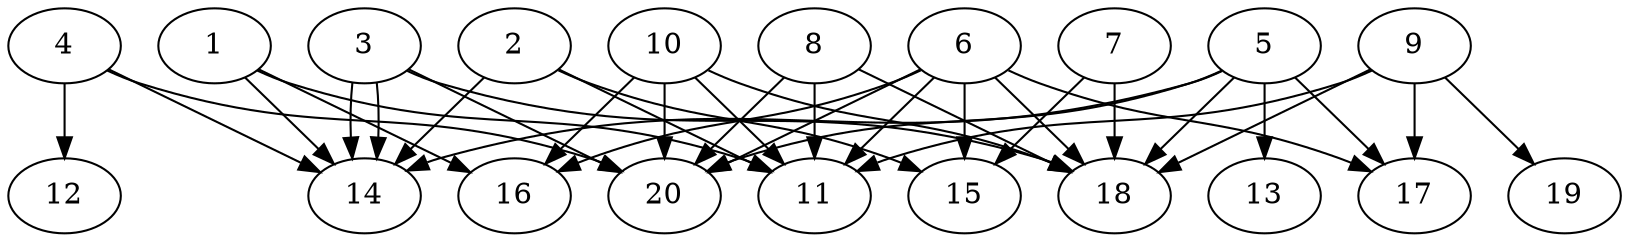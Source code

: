// DAG automatically generated by daggen at Tue Jul 23 14:34:08 2019
// ./daggen --dot -n 20 --ccr 0.5 --fat 0.7 --regular 0.5 --density 0.8 --mindata 5242880 --maxdata 52428800 
digraph G {
  1 [size="43376640", alpha="0.04", expect_size="21688320"] 
  1 -> 11 [size ="21688320"]
  1 -> 14 [size ="21688320"]
  1 -> 16 [size ="21688320"]
  2 [size="90136576", alpha="0.07", expect_size="45068288"] 
  2 -> 11 [size ="45068288"]
  2 -> 14 [size ="45068288"]
  2 -> 15 [size ="45068288"]
  3 [size="74854400", alpha="0.09", expect_size="37427200"] 
  3 -> 14 [size ="37427200"]
  3 -> 14 [size ="37427200"]
  3 -> 18 [size ="37427200"]
  3 -> 20 [size ="37427200"]
  4 [size="26476544", alpha="0.18", expect_size="13238272"] 
  4 -> 12 [size ="13238272"]
  4 -> 14 [size ="13238272"]
  4 -> 20 [size ="13238272"]
  5 [size="59611136", alpha="0.17", expect_size="29805568"] 
  5 -> 13 [size ="29805568"]
  5 -> 14 [size ="29805568"]
  5 -> 17 [size ="29805568"]
  5 -> 18 [size ="29805568"]
  5 -> 20 [size ="29805568"]
  6 [size="70694912", alpha="0.10", expect_size="35347456"] 
  6 -> 11 [size ="35347456"]
  6 -> 15 [size ="35347456"]
  6 -> 16 [size ="35347456"]
  6 -> 17 [size ="35347456"]
  6 -> 18 [size ="35347456"]
  6 -> 20 [size ="35347456"]
  7 [size="71536640", alpha="0.00", expect_size="35768320"] 
  7 -> 15 [size ="35768320"]
  7 -> 18 [size ="35768320"]
  8 [size="33277952", alpha="0.18", expect_size="16638976"] 
  8 -> 11 [size ="16638976"]
  8 -> 18 [size ="16638976"]
  8 -> 20 [size ="16638976"]
  9 [size="72349696", alpha="0.12", expect_size="36174848"] 
  9 -> 11 [size ="36174848"]
  9 -> 17 [size ="36174848"]
  9 -> 18 [size ="36174848"]
  9 -> 19 [size ="36174848"]
  10 [size="58660864", alpha="0.07", expect_size="29330432"] 
  10 -> 11 [size ="29330432"]
  10 -> 16 [size ="29330432"]
  10 -> 18 [size ="29330432"]
  10 -> 20 [size ="29330432"]
  11 [size="35942400", alpha="0.12", expect_size="17971200"] 
  12 [size="54507520", alpha="0.18", expect_size="27253760"] 
  13 [size="89114624", alpha="0.17", expect_size="44557312"] 
  14 [size="38768640", alpha="0.18", expect_size="19384320"] 
  15 [size="28055552", alpha="0.09", expect_size="14027776"] 
  16 [size="13064192", alpha="0.01", expect_size="6532096"] 
  17 [size="60708864", alpha="0.05", expect_size="30354432"] 
  18 [size="61620224", alpha="0.20", expect_size="30810112"] 
  19 [size="50429952", alpha="0.13", expect_size="25214976"] 
  20 [size="11329536", alpha="0.17", expect_size="5664768"] 
}
